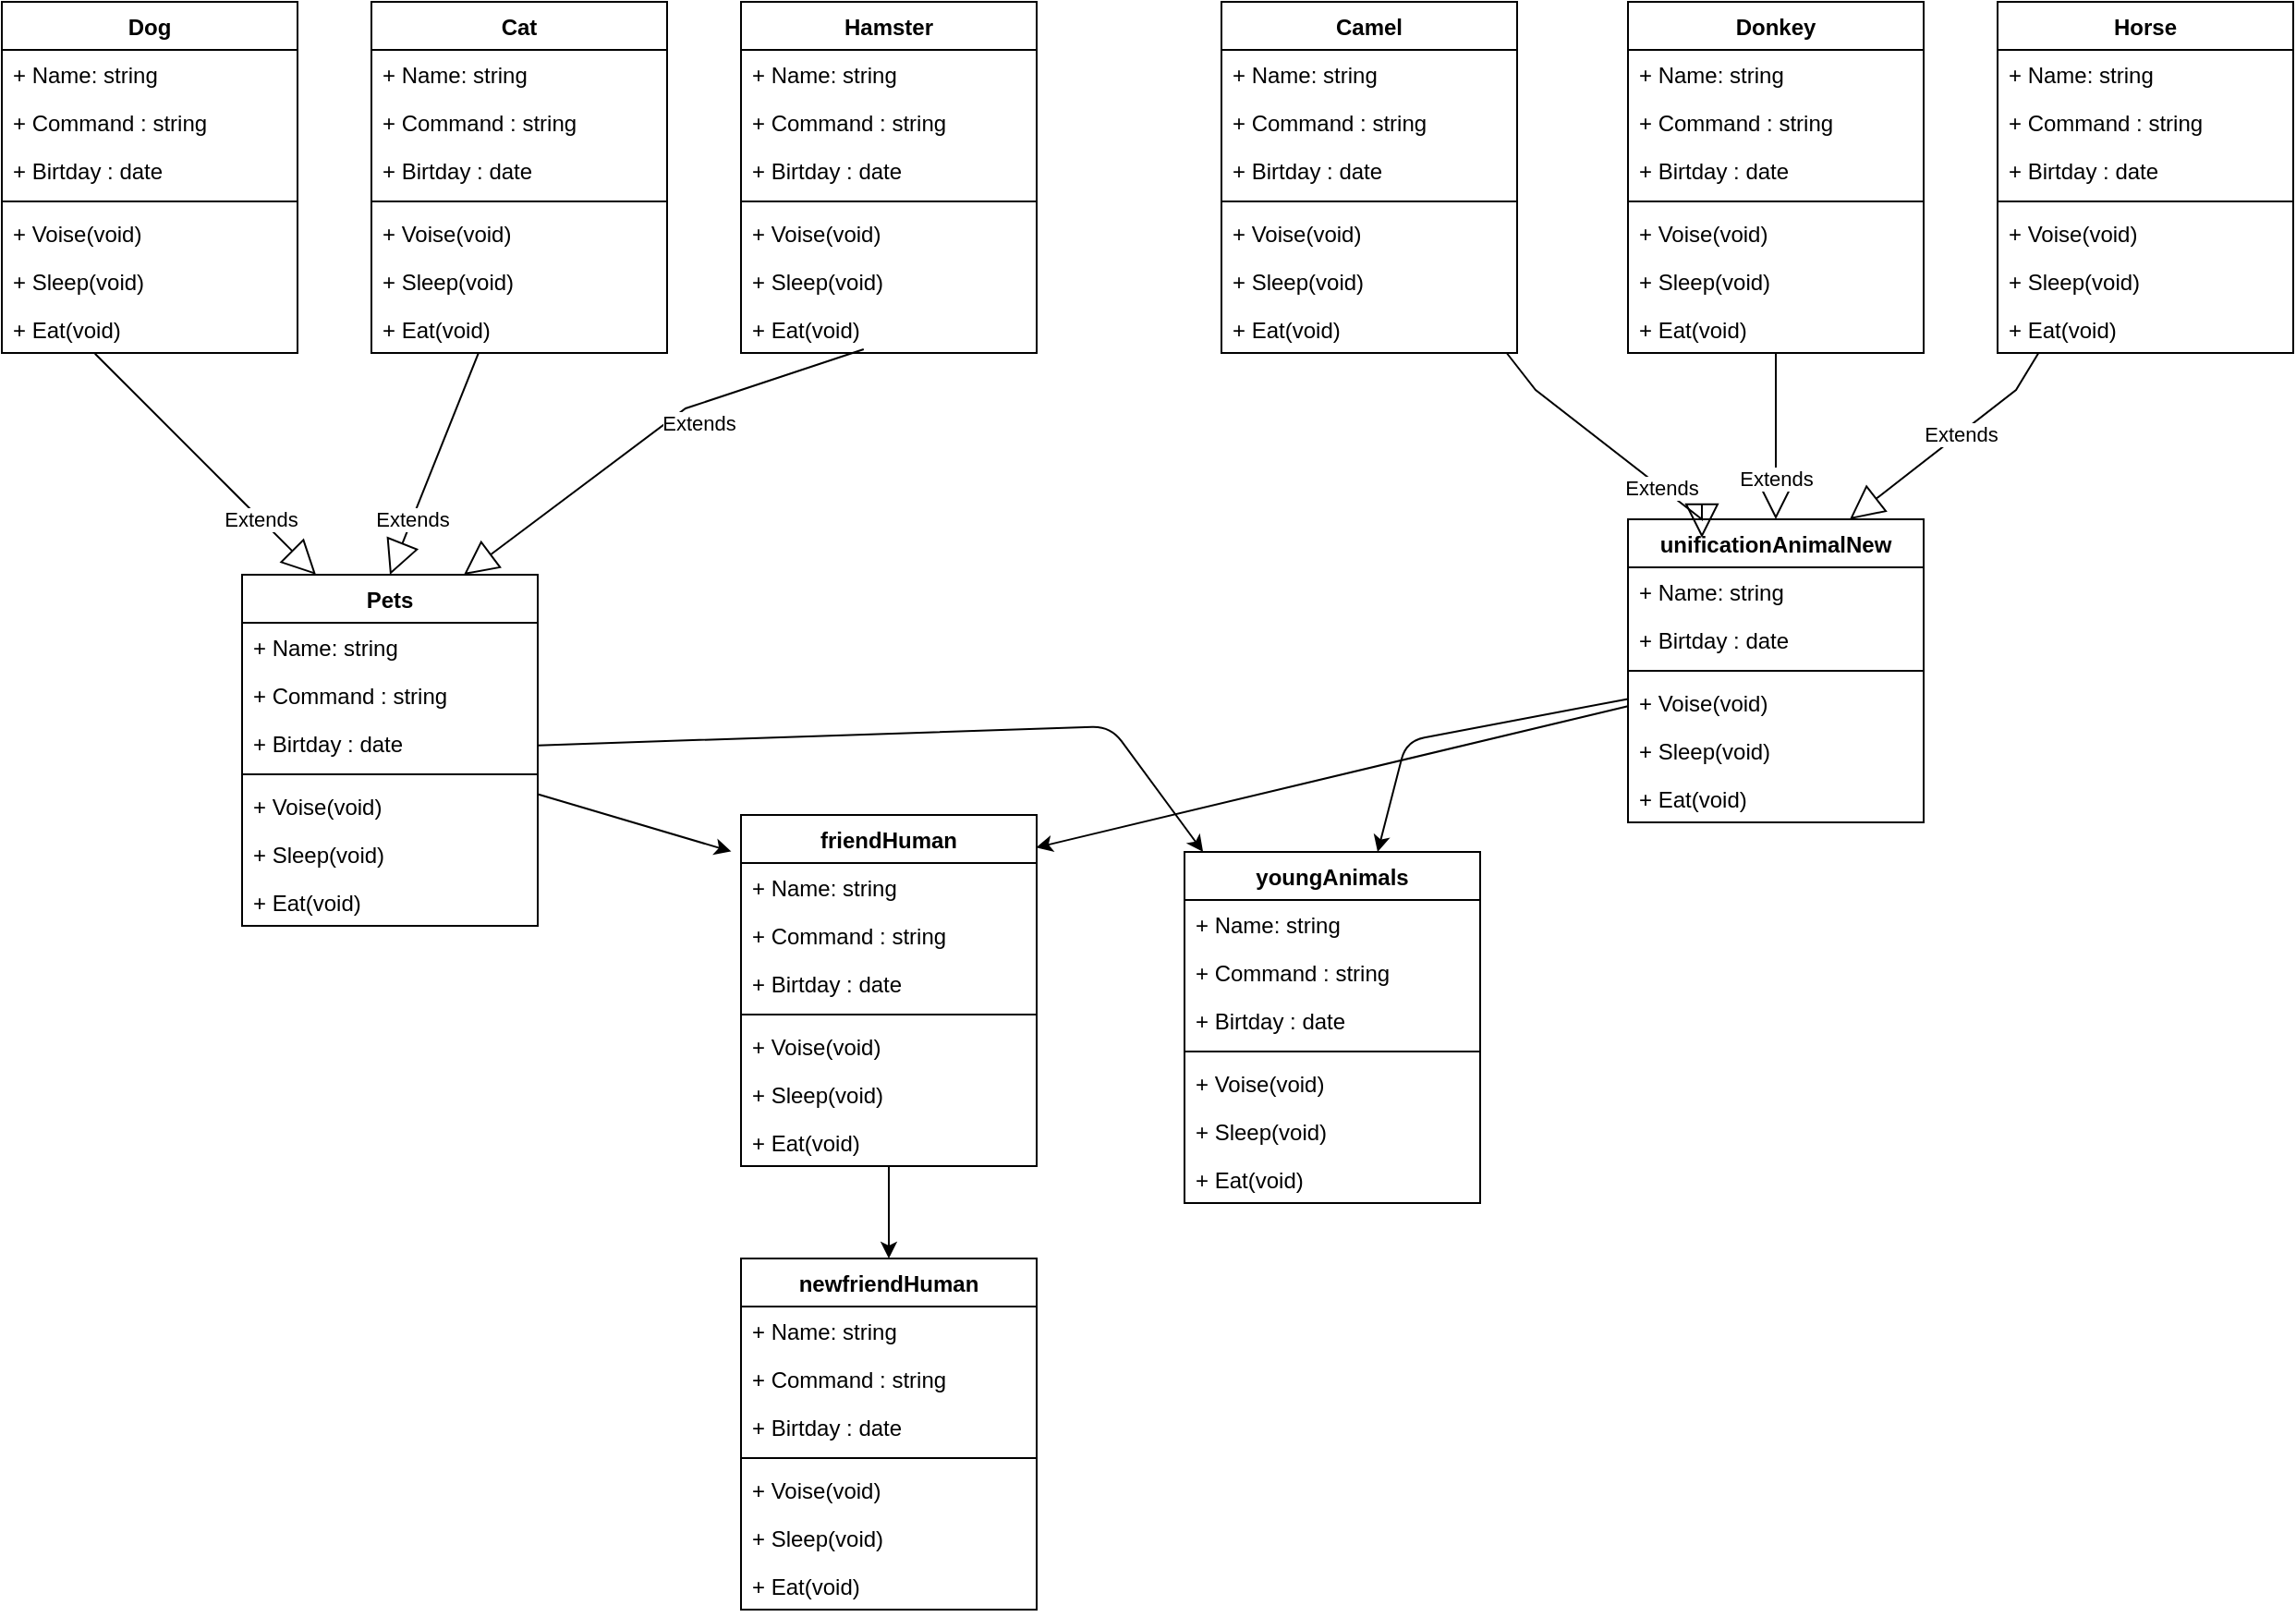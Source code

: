 <mxfile>
    <diagram id="R2lEEEUBdFMjLlhIrx00" name="Page-1">
        <mxGraphModel dx="473" dy="229" grid="1" gridSize="10" guides="1" tooltips="1" connect="1" arrows="1" fold="1" page="1" pageScale="1" pageWidth="850" pageHeight="1100" math="0" shadow="0" extFonts="Permanent Marker^https://fonts.googleapis.com/css?family=Permanent+Marker">
            <root>
                <mxCell id="0"/>
                <mxCell id="1" parent="0"/>
                <mxCell id="22" style="edgeStyle=none;html=1;" edge="1" parent="1" source="GSxFg-PIzHMh7uF5a8ec-13" target="7">
                    <mxGeometry relative="1" as="geometry"/>
                </mxCell>
                <mxCell id="GSxFg-PIzHMh7uF5a8ec-13" value="friendHuman" style="swimlane;fontStyle=1;align=center;verticalAlign=top;childLayout=stackLayout;horizontal=1;startSize=26;horizontalStack=0;resizeParent=1;resizeParentMax=0;resizeLast=0;collapsible=1;marginBottom=0;" parent="1" vertex="1">
                    <mxGeometry x="400" y="480" width="160" height="190" as="geometry">
                        <mxRectangle x="540" y="420" width="110" height="30" as="alternateBounds"/>
                    </mxGeometry>
                </mxCell>
                <mxCell id="GSxFg-PIzHMh7uF5a8ec-17" value="+ Name: string" style="text;strokeColor=none;fillColor=none;align=left;verticalAlign=top;spacingLeft=4;spacingRight=4;overflow=hidden;rotatable=0;points=[[0,0.5],[1,0.5]];portConstraint=eastwest;" parent="GSxFg-PIzHMh7uF5a8ec-13" vertex="1">
                    <mxGeometry y="26" width="160" height="26" as="geometry"/>
                </mxCell>
                <mxCell id="34" value="+ Command : string" style="text;strokeColor=none;fillColor=none;align=left;verticalAlign=top;spacingLeft=4;spacingRight=4;overflow=hidden;rotatable=0;points=[[0,0.5],[1,0.5]];portConstraint=eastwest;" vertex="1" parent="GSxFg-PIzHMh7uF5a8ec-13">
                    <mxGeometry y="52" width="160" height="26" as="geometry"/>
                </mxCell>
                <mxCell id="GSxFg-PIzHMh7uF5a8ec-18" value="+ Birtday : date" style="text;strokeColor=none;fillColor=none;align=left;verticalAlign=top;spacingLeft=4;spacingRight=4;overflow=hidden;rotatable=0;points=[[0,0.5],[1,0.5]];portConstraint=eastwest;" parent="GSxFg-PIzHMh7uF5a8ec-13" vertex="1">
                    <mxGeometry y="78" width="160" height="26" as="geometry"/>
                </mxCell>
                <mxCell id="GSxFg-PIzHMh7uF5a8ec-15" value="" style="line;strokeWidth=1;fillColor=none;align=left;verticalAlign=middle;spacingTop=-1;spacingLeft=3;spacingRight=3;rotatable=0;labelPosition=right;points=[];portConstraint=eastwest;" parent="GSxFg-PIzHMh7uF5a8ec-13" vertex="1">
                    <mxGeometry y="104" width="160" height="8" as="geometry"/>
                </mxCell>
                <mxCell id="GSxFg-PIzHMh7uF5a8ec-16" value="+ Voise(void)" style="text;strokeColor=none;fillColor=none;align=left;verticalAlign=top;spacingLeft=4;spacingRight=4;overflow=hidden;rotatable=0;points=[[0,0.5],[1,0.5]];portConstraint=eastwest;" parent="GSxFg-PIzHMh7uF5a8ec-13" vertex="1">
                    <mxGeometry y="112" width="160" height="26" as="geometry"/>
                </mxCell>
                <mxCell id="GSxFg-PIzHMh7uF5a8ec-25" value="+ Sleep(void)" style="text;strokeColor=none;fillColor=none;align=left;verticalAlign=top;spacingLeft=4;spacingRight=4;overflow=hidden;rotatable=0;points=[[0,0.5],[1,0.5]];portConstraint=eastwest;" parent="GSxFg-PIzHMh7uF5a8ec-13" vertex="1">
                    <mxGeometry y="138" width="160" height="26" as="geometry"/>
                </mxCell>
                <mxCell id="GSxFg-PIzHMh7uF5a8ec-24" value="+ Eat(void)" style="text;strokeColor=none;fillColor=none;align=left;verticalAlign=top;spacingLeft=4;spacingRight=4;overflow=hidden;rotatable=0;points=[[0,0.5],[1,0.5]];portConstraint=eastwest;" parent="GSxFg-PIzHMh7uF5a8ec-13" vertex="1">
                    <mxGeometry y="164" width="160" height="26" as="geometry"/>
                </mxCell>
                <mxCell id="5" style="edgeStyle=none;html=1;entryX=-0.033;entryY=0.104;entryDx=0;entryDy=0;entryPerimeter=0;" edge="1" parent="1" source="GSxFg-PIzHMh7uF5a8ec-27" target="GSxFg-PIzHMh7uF5a8ec-13">
                    <mxGeometry relative="1" as="geometry"/>
                </mxCell>
                <mxCell id="24" style="edgeStyle=none;html=1;" edge="1" parent="1" source="GSxFg-PIzHMh7uF5a8ec-27" target="15">
                    <mxGeometry relative="1" as="geometry">
                        <Array as="points">
                            <mxPoint x="600" y="432"/>
                        </Array>
                    </mxGeometry>
                </mxCell>
                <mxCell id="GSxFg-PIzHMh7uF5a8ec-27" value="Pets" style="swimlane;fontStyle=1;align=center;verticalAlign=top;childLayout=stackLayout;horizontal=1;startSize=26;horizontalStack=0;resizeParent=1;resizeParentMax=0;resizeLast=0;collapsible=1;marginBottom=0;" parent="1" vertex="1">
                    <mxGeometry x="130" y="350" width="160" height="190" as="geometry"/>
                </mxCell>
                <mxCell id="GSxFg-PIzHMh7uF5a8ec-28" value="+ Name: string" style="text;strokeColor=none;fillColor=none;align=left;verticalAlign=top;spacingLeft=4;spacingRight=4;overflow=hidden;rotatable=0;points=[[0,0.5],[1,0.5]];portConstraint=eastwest;" parent="GSxFg-PIzHMh7uF5a8ec-27" vertex="1">
                    <mxGeometry y="26" width="160" height="26" as="geometry"/>
                </mxCell>
                <mxCell id="33" value="+ Command : string" style="text;strokeColor=none;fillColor=none;align=left;verticalAlign=top;spacingLeft=4;spacingRight=4;overflow=hidden;rotatable=0;points=[[0,0.5],[1,0.5]];portConstraint=eastwest;" vertex="1" parent="GSxFg-PIzHMh7uF5a8ec-27">
                    <mxGeometry y="52" width="160" height="26" as="geometry"/>
                </mxCell>
                <mxCell id="GSxFg-PIzHMh7uF5a8ec-29" value="+ Birtday : date" style="text;strokeColor=none;fillColor=none;align=left;verticalAlign=top;spacingLeft=4;spacingRight=4;overflow=hidden;rotatable=0;points=[[0,0.5],[1,0.5]];portConstraint=eastwest;" parent="GSxFg-PIzHMh7uF5a8ec-27" vertex="1">
                    <mxGeometry y="78" width="160" height="26" as="geometry"/>
                </mxCell>
                <mxCell id="GSxFg-PIzHMh7uF5a8ec-30" value="" style="line;strokeWidth=1;fillColor=none;align=left;verticalAlign=middle;spacingTop=-1;spacingLeft=3;spacingRight=3;rotatable=0;labelPosition=right;points=[];portConstraint=eastwest;" parent="GSxFg-PIzHMh7uF5a8ec-27" vertex="1">
                    <mxGeometry y="104" width="160" height="8" as="geometry"/>
                </mxCell>
                <mxCell id="GSxFg-PIzHMh7uF5a8ec-31" value="+ Voise(void)" style="text;strokeColor=none;fillColor=none;align=left;verticalAlign=top;spacingLeft=4;spacingRight=4;overflow=hidden;rotatable=0;points=[[0,0.5],[1,0.5]];portConstraint=eastwest;" parent="GSxFg-PIzHMh7uF5a8ec-27" vertex="1">
                    <mxGeometry y="112" width="160" height="26" as="geometry"/>
                </mxCell>
                <mxCell id="GSxFg-PIzHMh7uF5a8ec-32" value="+ Sleep(void)" style="text;strokeColor=none;fillColor=none;align=left;verticalAlign=top;spacingLeft=4;spacingRight=4;overflow=hidden;rotatable=0;points=[[0,0.5],[1,0.5]];portConstraint=eastwest;" parent="GSxFg-PIzHMh7uF5a8ec-27" vertex="1">
                    <mxGeometry y="138" width="160" height="26" as="geometry"/>
                </mxCell>
                <mxCell id="GSxFg-PIzHMh7uF5a8ec-33" value="+ Eat(void)" style="text;strokeColor=none;fillColor=none;align=left;verticalAlign=top;spacingLeft=4;spacingRight=4;overflow=hidden;rotatable=0;points=[[0,0.5],[1,0.5]];portConstraint=eastwest;" parent="GSxFg-PIzHMh7uF5a8ec-27" vertex="1">
                    <mxGeometry y="164" width="160" height="26" as="geometry"/>
                </mxCell>
                <mxCell id="6" style="edgeStyle=none;html=1;entryX=0.998;entryY=0.093;entryDx=0;entryDy=0;entryPerimeter=0;" edge="1" parent="1" source="GSxFg-PIzHMh7uF5a8ec-35" target="GSxFg-PIzHMh7uF5a8ec-13">
                    <mxGeometry relative="1" as="geometry"/>
                </mxCell>
                <mxCell id="25" style="edgeStyle=none;html=1;" edge="1" parent="1" source="GSxFg-PIzHMh7uF5a8ec-35" target="15">
                    <mxGeometry relative="1" as="geometry">
                        <Array as="points">
                            <mxPoint x="760" y="440"/>
                        </Array>
                    </mxGeometry>
                </mxCell>
                <mxCell id="GSxFg-PIzHMh7uF5a8ec-35" value="unificationAnimalNew&#10;" style="swimlane;fontStyle=1;align=center;verticalAlign=top;childLayout=stackLayout;horizontal=1;startSize=26;horizontalStack=0;resizeParent=1;resizeParentMax=0;resizeLast=0;collapsible=1;marginBottom=0;" parent="1" vertex="1">
                    <mxGeometry x="880" y="320" width="160" height="164" as="geometry"/>
                </mxCell>
                <mxCell id="GSxFg-PIzHMh7uF5a8ec-36" value="+ Name: string" style="text;strokeColor=none;fillColor=none;align=left;verticalAlign=top;spacingLeft=4;spacingRight=4;overflow=hidden;rotatable=0;points=[[0,0.5],[1,0.5]];portConstraint=eastwest;" parent="GSxFg-PIzHMh7uF5a8ec-35" vertex="1">
                    <mxGeometry y="26" width="160" height="26" as="geometry"/>
                </mxCell>
                <mxCell id="GSxFg-PIzHMh7uF5a8ec-37" value="+ Birtday : date" style="text;strokeColor=none;fillColor=none;align=left;verticalAlign=top;spacingLeft=4;spacingRight=4;overflow=hidden;rotatable=0;points=[[0,0.5],[1,0.5]];portConstraint=eastwest;" parent="GSxFg-PIzHMh7uF5a8ec-35" vertex="1">
                    <mxGeometry y="52" width="160" height="26" as="geometry"/>
                </mxCell>
                <mxCell id="GSxFg-PIzHMh7uF5a8ec-38" value="" style="line;strokeWidth=1;fillColor=none;align=left;verticalAlign=middle;spacingTop=-1;spacingLeft=3;spacingRight=3;rotatable=0;labelPosition=right;points=[];portConstraint=eastwest;" parent="GSxFg-PIzHMh7uF5a8ec-35" vertex="1">
                    <mxGeometry y="78" width="160" height="8" as="geometry"/>
                </mxCell>
                <mxCell id="GSxFg-PIzHMh7uF5a8ec-39" value="+ Voise(void)" style="text;strokeColor=none;fillColor=none;align=left;verticalAlign=top;spacingLeft=4;spacingRight=4;overflow=hidden;rotatable=0;points=[[0,0.5],[1,0.5]];portConstraint=eastwest;" parent="GSxFg-PIzHMh7uF5a8ec-35" vertex="1">
                    <mxGeometry y="86" width="160" height="26" as="geometry"/>
                </mxCell>
                <mxCell id="GSxFg-PIzHMh7uF5a8ec-40" value="+ Sleep(void)" style="text;strokeColor=none;fillColor=none;align=left;verticalAlign=top;spacingLeft=4;spacingRight=4;overflow=hidden;rotatable=0;points=[[0,0.5],[1,0.5]];portConstraint=eastwest;" parent="GSxFg-PIzHMh7uF5a8ec-35" vertex="1">
                    <mxGeometry y="112" width="160" height="26" as="geometry"/>
                </mxCell>
                <mxCell id="GSxFg-PIzHMh7uF5a8ec-41" value="+ Eat(void)" style="text;strokeColor=none;fillColor=none;align=left;verticalAlign=top;spacingLeft=4;spacingRight=4;overflow=hidden;rotatable=0;points=[[0,0.5],[1,0.5]];portConstraint=eastwest;" parent="GSxFg-PIzHMh7uF5a8ec-35" vertex="1">
                    <mxGeometry y="138" width="160" height="26" as="geometry"/>
                </mxCell>
                <mxCell id="GSxFg-PIzHMh7uF5a8ec-47" value="Dog" style="swimlane;fontStyle=1;align=center;verticalAlign=top;childLayout=stackLayout;horizontal=1;startSize=26;horizontalStack=0;resizeParent=1;resizeParentMax=0;resizeLast=0;collapsible=1;marginBottom=0;" parent="1" vertex="1">
                    <mxGeometry y="40" width="160" height="190" as="geometry"/>
                </mxCell>
                <mxCell id="GSxFg-PIzHMh7uF5a8ec-48" value="+ Name: string" style="text;strokeColor=none;fillColor=none;align=left;verticalAlign=top;spacingLeft=4;spacingRight=4;overflow=hidden;rotatable=0;points=[[0,0.5],[1,0.5]];portConstraint=eastwest;" parent="GSxFg-PIzHMh7uF5a8ec-47" vertex="1">
                    <mxGeometry y="26" width="160" height="26" as="geometry"/>
                </mxCell>
                <mxCell id="32" value="+ Command : string" style="text;strokeColor=none;fillColor=none;align=left;verticalAlign=top;spacingLeft=4;spacingRight=4;overflow=hidden;rotatable=0;points=[[0,0.5],[1,0.5]];portConstraint=eastwest;" vertex="1" parent="GSxFg-PIzHMh7uF5a8ec-47">
                    <mxGeometry y="52" width="160" height="26" as="geometry"/>
                </mxCell>
                <mxCell id="GSxFg-PIzHMh7uF5a8ec-49" value="+ Birtday : date" style="text;strokeColor=none;fillColor=none;align=left;verticalAlign=top;spacingLeft=4;spacingRight=4;overflow=hidden;rotatable=0;points=[[0,0.5],[1,0.5]];portConstraint=eastwest;" parent="GSxFg-PIzHMh7uF5a8ec-47" vertex="1">
                    <mxGeometry y="78" width="160" height="26" as="geometry"/>
                </mxCell>
                <mxCell id="GSxFg-PIzHMh7uF5a8ec-50" value="" style="line;strokeWidth=1;fillColor=none;align=left;verticalAlign=middle;spacingTop=-1;spacingLeft=3;spacingRight=3;rotatable=0;labelPosition=right;points=[];portConstraint=eastwest;" parent="GSxFg-PIzHMh7uF5a8ec-47" vertex="1">
                    <mxGeometry y="104" width="160" height="8" as="geometry"/>
                </mxCell>
                <mxCell id="GSxFg-PIzHMh7uF5a8ec-51" value="+ Voise(void)" style="text;strokeColor=none;fillColor=none;align=left;verticalAlign=top;spacingLeft=4;spacingRight=4;overflow=hidden;rotatable=0;points=[[0,0.5],[1,0.5]];portConstraint=eastwest;" parent="GSxFg-PIzHMh7uF5a8ec-47" vertex="1">
                    <mxGeometry y="112" width="160" height="26" as="geometry"/>
                </mxCell>
                <mxCell id="GSxFg-PIzHMh7uF5a8ec-52" value="+ Sleep(void)" style="text;strokeColor=none;fillColor=none;align=left;verticalAlign=top;spacingLeft=4;spacingRight=4;overflow=hidden;rotatable=0;points=[[0,0.5],[1,0.5]];portConstraint=eastwest;" parent="GSxFg-PIzHMh7uF5a8ec-47" vertex="1">
                    <mxGeometry y="138" width="160" height="26" as="geometry"/>
                </mxCell>
                <mxCell id="GSxFg-PIzHMh7uF5a8ec-53" value="+ Eat(void)" style="text;strokeColor=none;fillColor=none;align=left;verticalAlign=top;spacingLeft=4;spacingRight=4;overflow=hidden;rotatable=0;points=[[0,0.5],[1,0.5]];portConstraint=eastwest;" parent="GSxFg-PIzHMh7uF5a8ec-47" vertex="1">
                    <mxGeometry y="164" width="160" height="26" as="geometry"/>
                </mxCell>
                <mxCell id="GSxFg-PIzHMh7uF5a8ec-54" value="Cat" style="swimlane;fontStyle=1;align=center;verticalAlign=top;childLayout=stackLayout;horizontal=1;startSize=26;horizontalStack=0;resizeParent=1;resizeParentMax=0;resizeLast=0;collapsible=1;marginBottom=0;" parent="1" vertex="1">
                    <mxGeometry x="200" y="40" width="160" height="190" as="geometry"/>
                </mxCell>
                <mxCell id="GSxFg-PIzHMh7uF5a8ec-55" value="+ Name: string" style="text;strokeColor=none;fillColor=none;align=left;verticalAlign=top;spacingLeft=4;spacingRight=4;overflow=hidden;rotatable=0;points=[[0,0.5],[1,0.5]];portConstraint=eastwest;" parent="GSxFg-PIzHMh7uF5a8ec-54" vertex="1">
                    <mxGeometry y="26" width="160" height="26" as="geometry"/>
                </mxCell>
                <mxCell id="31" value="+ Command : string" style="text;strokeColor=none;fillColor=none;align=left;verticalAlign=top;spacingLeft=4;spacingRight=4;overflow=hidden;rotatable=0;points=[[0,0.5],[1,0.5]];portConstraint=eastwest;" vertex="1" parent="GSxFg-PIzHMh7uF5a8ec-54">
                    <mxGeometry y="52" width="160" height="26" as="geometry"/>
                </mxCell>
                <mxCell id="GSxFg-PIzHMh7uF5a8ec-56" value="+ Birtday : date" style="text;strokeColor=none;fillColor=none;align=left;verticalAlign=top;spacingLeft=4;spacingRight=4;overflow=hidden;rotatable=0;points=[[0,0.5],[1,0.5]];portConstraint=eastwest;" parent="GSxFg-PIzHMh7uF5a8ec-54" vertex="1">
                    <mxGeometry y="78" width="160" height="26" as="geometry"/>
                </mxCell>
                <mxCell id="GSxFg-PIzHMh7uF5a8ec-57" value="" style="line;strokeWidth=1;fillColor=none;align=left;verticalAlign=middle;spacingTop=-1;spacingLeft=3;spacingRight=3;rotatable=0;labelPosition=right;points=[];portConstraint=eastwest;" parent="GSxFg-PIzHMh7uF5a8ec-54" vertex="1">
                    <mxGeometry y="104" width="160" height="8" as="geometry"/>
                </mxCell>
                <mxCell id="GSxFg-PIzHMh7uF5a8ec-58" value="+ Voise(void)" style="text;strokeColor=none;fillColor=none;align=left;verticalAlign=top;spacingLeft=4;spacingRight=4;overflow=hidden;rotatable=0;points=[[0,0.5],[1,0.5]];portConstraint=eastwest;" parent="GSxFg-PIzHMh7uF5a8ec-54" vertex="1">
                    <mxGeometry y="112" width="160" height="26" as="geometry"/>
                </mxCell>
                <mxCell id="GSxFg-PIzHMh7uF5a8ec-59" value="+ Sleep(void)" style="text;strokeColor=none;fillColor=none;align=left;verticalAlign=top;spacingLeft=4;spacingRight=4;overflow=hidden;rotatable=0;points=[[0,0.5],[1,0.5]];portConstraint=eastwest;" parent="GSxFg-PIzHMh7uF5a8ec-54" vertex="1">
                    <mxGeometry y="138" width="160" height="26" as="geometry"/>
                </mxCell>
                <mxCell id="GSxFg-PIzHMh7uF5a8ec-60" value="+ Eat(void)" style="text;strokeColor=none;fillColor=none;align=left;verticalAlign=top;spacingLeft=4;spacingRight=4;overflow=hidden;rotatable=0;points=[[0,0.5],[1,0.5]];portConstraint=eastwest;" parent="GSxFg-PIzHMh7uF5a8ec-54" vertex="1">
                    <mxGeometry y="164" width="160" height="26" as="geometry"/>
                </mxCell>
                <mxCell id="GSxFg-PIzHMh7uF5a8ec-61" value="Hamster" style="swimlane;fontStyle=1;align=center;verticalAlign=top;childLayout=stackLayout;horizontal=1;startSize=26;horizontalStack=0;resizeParent=1;resizeParentMax=0;resizeLast=0;collapsible=1;marginBottom=0;" parent="1" vertex="1">
                    <mxGeometry x="400" y="40" width="160" height="190" as="geometry"/>
                </mxCell>
                <mxCell id="GSxFg-PIzHMh7uF5a8ec-62" value="+ Name: string" style="text;strokeColor=none;fillColor=none;align=left;verticalAlign=top;spacingLeft=4;spacingRight=4;overflow=hidden;rotatable=0;points=[[0,0.5],[1,0.5]];portConstraint=eastwest;" parent="GSxFg-PIzHMh7uF5a8ec-61" vertex="1">
                    <mxGeometry y="26" width="160" height="26" as="geometry"/>
                </mxCell>
                <mxCell id="30" value="+ Command : string" style="text;strokeColor=none;fillColor=none;align=left;verticalAlign=top;spacingLeft=4;spacingRight=4;overflow=hidden;rotatable=0;points=[[0,0.5],[1,0.5]];portConstraint=eastwest;" vertex="1" parent="GSxFg-PIzHMh7uF5a8ec-61">
                    <mxGeometry y="52" width="160" height="26" as="geometry"/>
                </mxCell>
                <mxCell id="GSxFg-PIzHMh7uF5a8ec-63" value="+ Birtday : date" style="text;strokeColor=none;fillColor=none;align=left;verticalAlign=top;spacingLeft=4;spacingRight=4;overflow=hidden;rotatable=0;points=[[0,0.5],[1,0.5]];portConstraint=eastwest;" parent="GSxFg-PIzHMh7uF5a8ec-61" vertex="1">
                    <mxGeometry y="78" width="160" height="26" as="geometry"/>
                </mxCell>
                <mxCell id="GSxFg-PIzHMh7uF5a8ec-64" value="" style="line;strokeWidth=1;fillColor=none;align=left;verticalAlign=middle;spacingTop=-1;spacingLeft=3;spacingRight=3;rotatable=0;labelPosition=right;points=[];portConstraint=eastwest;" parent="GSxFg-PIzHMh7uF5a8ec-61" vertex="1">
                    <mxGeometry y="104" width="160" height="8" as="geometry"/>
                </mxCell>
                <mxCell id="GSxFg-PIzHMh7uF5a8ec-65" value="+ Voise(void)" style="text;strokeColor=none;fillColor=none;align=left;verticalAlign=top;spacingLeft=4;spacingRight=4;overflow=hidden;rotatable=0;points=[[0,0.5],[1,0.5]];portConstraint=eastwest;" parent="GSxFg-PIzHMh7uF5a8ec-61" vertex="1">
                    <mxGeometry y="112" width="160" height="26" as="geometry"/>
                </mxCell>
                <mxCell id="GSxFg-PIzHMh7uF5a8ec-66" value="+ Sleep(void)" style="text;strokeColor=none;fillColor=none;align=left;verticalAlign=top;spacingLeft=4;spacingRight=4;overflow=hidden;rotatable=0;points=[[0,0.5],[1,0.5]];portConstraint=eastwest;" parent="GSxFg-PIzHMh7uF5a8ec-61" vertex="1">
                    <mxGeometry y="138" width="160" height="26" as="geometry"/>
                </mxCell>
                <mxCell id="GSxFg-PIzHMh7uF5a8ec-67" value="+ Eat(void)" style="text;strokeColor=none;fillColor=none;align=left;verticalAlign=top;spacingLeft=4;spacingRight=4;overflow=hidden;rotatable=0;points=[[0,0.5],[1,0.5]];portConstraint=eastwest;" parent="GSxFg-PIzHMh7uF5a8ec-61" vertex="1">
                    <mxGeometry y="164" width="160" height="26" as="geometry"/>
                </mxCell>
                <mxCell id="GSxFg-PIzHMh7uF5a8ec-68" value="Camel" style="swimlane;fontStyle=1;align=center;verticalAlign=top;childLayout=stackLayout;horizontal=1;startSize=26;horizontalStack=0;resizeParent=1;resizeParentMax=0;resizeLast=0;collapsible=1;marginBottom=0;" parent="1" vertex="1">
                    <mxGeometry x="660" y="40" width="160" height="190" as="geometry"/>
                </mxCell>
                <mxCell id="GSxFg-PIzHMh7uF5a8ec-69" value="+ Name: string" style="text;strokeColor=none;fillColor=none;align=left;verticalAlign=top;spacingLeft=4;spacingRight=4;overflow=hidden;rotatable=0;points=[[0,0.5],[1,0.5]];portConstraint=eastwest;" parent="GSxFg-PIzHMh7uF5a8ec-68" vertex="1">
                    <mxGeometry y="26" width="160" height="26" as="geometry"/>
                </mxCell>
                <mxCell id="29" value="+ Command : string" style="text;strokeColor=none;fillColor=none;align=left;verticalAlign=top;spacingLeft=4;spacingRight=4;overflow=hidden;rotatable=0;points=[[0,0.5],[1,0.5]];portConstraint=eastwest;" vertex="1" parent="GSxFg-PIzHMh7uF5a8ec-68">
                    <mxGeometry y="52" width="160" height="26" as="geometry"/>
                </mxCell>
                <mxCell id="GSxFg-PIzHMh7uF5a8ec-70" value="+ Birtday : date" style="text;strokeColor=none;fillColor=none;align=left;verticalAlign=top;spacingLeft=4;spacingRight=4;overflow=hidden;rotatable=0;points=[[0,0.5],[1,0.5]];portConstraint=eastwest;" parent="GSxFg-PIzHMh7uF5a8ec-68" vertex="1">
                    <mxGeometry y="78" width="160" height="26" as="geometry"/>
                </mxCell>
                <mxCell id="GSxFg-PIzHMh7uF5a8ec-72" value="" style="line;strokeWidth=1;fillColor=none;align=left;verticalAlign=middle;spacingTop=-1;spacingLeft=3;spacingRight=3;rotatable=0;labelPosition=right;points=[];portConstraint=eastwest;" parent="GSxFg-PIzHMh7uF5a8ec-68" vertex="1">
                    <mxGeometry y="104" width="160" height="8" as="geometry"/>
                </mxCell>
                <mxCell id="GSxFg-PIzHMh7uF5a8ec-73" value="+ Voise(void)" style="text;strokeColor=none;fillColor=none;align=left;verticalAlign=top;spacingLeft=4;spacingRight=4;overflow=hidden;rotatable=0;points=[[0,0.5],[1,0.5]];portConstraint=eastwest;" parent="GSxFg-PIzHMh7uF5a8ec-68" vertex="1">
                    <mxGeometry y="112" width="160" height="26" as="geometry"/>
                </mxCell>
                <mxCell id="GSxFg-PIzHMh7uF5a8ec-74" value="+ Sleep(void)" style="text;strokeColor=none;fillColor=none;align=left;verticalAlign=top;spacingLeft=4;spacingRight=4;overflow=hidden;rotatable=0;points=[[0,0.5],[1,0.5]];portConstraint=eastwest;" parent="GSxFg-PIzHMh7uF5a8ec-68" vertex="1">
                    <mxGeometry y="138" width="160" height="26" as="geometry"/>
                </mxCell>
                <mxCell id="GSxFg-PIzHMh7uF5a8ec-75" value="+ Eat(void)" style="text;strokeColor=none;fillColor=none;align=left;verticalAlign=top;spacingLeft=4;spacingRight=4;overflow=hidden;rotatable=0;points=[[0,0.5],[1,0.5]];portConstraint=eastwest;" parent="GSxFg-PIzHMh7uF5a8ec-68" vertex="1">
                    <mxGeometry y="164" width="160" height="26" as="geometry"/>
                </mxCell>
                <mxCell id="GSxFg-PIzHMh7uF5a8ec-76" value="Horse" style="swimlane;fontStyle=1;align=center;verticalAlign=top;childLayout=stackLayout;horizontal=1;startSize=26;horizontalStack=0;resizeParent=1;resizeParentMax=0;resizeLast=0;collapsible=1;marginBottom=0;" parent="1" vertex="1">
                    <mxGeometry x="1080" y="40" width="160" height="190" as="geometry"/>
                </mxCell>
                <mxCell id="GSxFg-PIzHMh7uF5a8ec-77" value="+ Name: string" style="text;strokeColor=none;fillColor=none;align=left;verticalAlign=top;spacingLeft=4;spacingRight=4;overflow=hidden;rotatable=0;points=[[0,0.5],[1,0.5]];portConstraint=eastwest;" parent="GSxFg-PIzHMh7uF5a8ec-76" vertex="1">
                    <mxGeometry y="26" width="160" height="26" as="geometry"/>
                </mxCell>
                <mxCell id="GSxFg-PIzHMh7uF5a8ec-78" value="+ Command : string" style="text;strokeColor=none;fillColor=none;align=left;verticalAlign=top;spacingLeft=4;spacingRight=4;overflow=hidden;rotatable=0;points=[[0,0.5],[1,0.5]];portConstraint=eastwest;" parent="GSxFg-PIzHMh7uF5a8ec-76" vertex="1">
                    <mxGeometry y="52" width="160" height="26" as="geometry"/>
                </mxCell>
                <mxCell id="26" value="+ Birtday : date" style="text;strokeColor=none;fillColor=none;align=left;verticalAlign=top;spacingLeft=4;spacingRight=4;overflow=hidden;rotatable=0;points=[[0,0.5],[1,0.5]];portConstraint=eastwest;" vertex="1" parent="GSxFg-PIzHMh7uF5a8ec-76">
                    <mxGeometry y="78" width="160" height="26" as="geometry"/>
                </mxCell>
                <mxCell id="GSxFg-PIzHMh7uF5a8ec-80" value="" style="line;strokeWidth=1;fillColor=none;align=left;verticalAlign=middle;spacingTop=-1;spacingLeft=3;spacingRight=3;rotatable=0;labelPosition=right;points=[];portConstraint=eastwest;" parent="GSxFg-PIzHMh7uF5a8ec-76" vertex="1">
                    <mxGeometry y="104" width="160" height="8" as="geometry"/>
                </mxCell>
                <mxCell id="GSxFg-PIzHMh7uF5a8ec-81" value="+ Voise(void)" style="text;strokeColor=none;fillColor=none;align=left;verticalAlign=top;spacingLeft=4;spacingRight=4;overflow=hidden;rotatable=0;points=[[0,0.5],[1,0.5]];portConstraint=eastwest;" parent="GSxFg-PIzHMh7uF5a8ec-76" vertex="1">
                    <mxGeometry y="112" width="160" height="26" as="geometry"/>
                </mxCell>
                <mxCell id="GSxFg-PIzHMh7uF5a8ec-82" value="+ Sleep(void)" style="text;strokeColor=none;fillColor=none;align=left;verticalAlign=top;spacingLeft=4;spacingRight=4;overflow=hidden;rotatable=0;points=[[0,0.5],[1,0.5]];portConstraint=eastwest;" parent="GSxFg-PIzHMh7uF5a8ec-76" vertex="1">
                    <mxGeometry y="138" width="160" height="26" as="geometry"/>
                </mxCell>
                <mxCell id="GSxFg-PIzHMh7uF5a8ec-83" value="+ Eat(void)" style="text;strokeColor=none;fillColor=none;align=left;verticalAlign=top;spacingLeft=4;spacingRight=4;overflow=hidden;rotatable=0;points=[[0,0.5],[1,0.5]];portConstraint=eastwest;" parent="GSxFg-PIzHMh7uF5a8ec-76" vertex="1">
                    <mxGeometry y="164" width="160" height="26" as="geometry"/>
                </mxCell>
                <mxCell id="GSxFg-PIzHMh7uF5a8ec-84" value="Donkey" style="swimlane;fontStyle=1;align=center;verticalAlign=top;childLayout=stackLayout;horizontal=1;startSize=26;horizontalStack=0;resizeParent=1;resizeParentMax=0;resizeLast=0;collapsible=1;marginBottom=0;" parent="1" vertex="1">
                    <mxGeometry x="880" y="40" width="160" height="190" as="geometry"/>
                </mxCell>
                <mxCell id="GSxFg-PIzHMh7uF5a8ec-85" value="+ Name: string" style="text;strokeColor=none;fillColor=none;align=left;verticalAlign=top;spacingLeft=4;spacingRight=4;overflow=hidden;rotatable=0;points=[[0,0.5],[1,0.5]];portConstraint=eastwest;" parent="GSxFg-PIzHMh7uF5a8ec-84" vertex="1">
                    <mxGeometry y="26" width="160" height="26" as="geometry"/>
                </mxCell>
                <mxCell id="28" value="+ Command : string" style="text;strokeColor=none;fillColor=none;align=left;verticalAlign=top;spacingLeft=4;spacingRight=4;overflow=hidden;rotatable=0;points=[[0,0.5],[1,0.5]];portConstraint=eastwest;" vertex="1" parent="GSxFg-PIzHMh7uF5a8ec-84">
                    <mxGeometry y="52" width="160" height="26" as="geometry"/>
                </mxCell>
                <mxCell id="GSxFg-PIzHMh7uF5a8ec-86" value="+ Birtday : date" style="text;strokeColor=none;fillColor=none;align=left;verticalAlign=top;spacingLeft=4;spacingRight=4;overflow=hidden;rotatable=0;points=[[0,0.5],[1,0.5]];portConstraint=eastwest;" parent="GSxFg-PIzHMh7uF5a8ec-84" vertex="1">
                    <mxGeometry y="78" width="160" height="26" as="geometry"/>
                </mxCell>
                <mxCell id="GSxFg-PIzHMh7uF5a8ec-88" value="" style="line;strokeWidth=1;fillColor=none;align=left;verticalAlign=middle;spacingTop=-1;spacingLeft=3;spacingRight=3;rotatable=0;labelPosition=right;points=[];portConstraint=eastwest;" parent="GSxFg-PIzHMh7uF5a8ec-84" vertex="1">
                    <mxGeometry y="104" width="160" height="8" as="geometry"/>
                </mxCell>
                <mxCell id="GSxFg-PIzHMh7uF5a8ec-89" value="+ Voise(void)" style="text;strokeColor=none;fillColor=none;align=left;verticalAlign=top;spacingLeft=4;spacingRight=4;overflow=hidden;rotatable=0;points=[[0,0.5],[1,0.5]];portConstraint=eastwest;" parent="GSxFg-PIzHMh7uF5a8ec-84" vertex="1">
                    <mxGeometry y="112" width="160" height="26" as="geometry"/>
                </mxCell>
                <mxCell id="GSxFg-PIzHMh7uF5a8ec-90" value="+ Sleep(void)" style="text;strokeColor=none;fillColor=none;align=left;verticalAlign=top;spacingLeft=4;spacingRight=4;overflow=hidden;rotatable=0;points=[[0,0.5],[1,0.5]];portConstraint=eastwest;" parent="GSxFg-PIzHMh7uF5a8ec-84" vertex="1">
                    <mxGeometry y="138" width="160" height="26" as="geometry"/>
                </mxCell>
                <mxCell id="GSxFg-PIzHMh7uF5a8ec-91" value="+ Eat(void)" style="text;strokeColor=none;fillColor=none;align=left;verticalAlign=top;spacingLeft=4;spacingRight=4;overflow=hidden;rotatable=0;points=[[0,0.5],[1,0.5]];portConstraint=eastwest;" parent="GSxFg-PIzHMh7uF5a8ec-84" vertex="1">
                    <mxGeometry y="164" width="160" height="26" as="geometry"/>
                </mxCell>
                <mxCell id="GSxFg-PIzHMh7uF5a8ec-92" value="Extends" style="endArrow=block;endSize=16;endFill=0;html=1;rounded=0;entryX=0.25;entryY=0;entryDx=0;entryDy=0;exitX=0.315;exitY=1.014;exitDx=0;exitDy=0;exitPerimeter=0;" parent="1" source="GSxFg-PIzHMh7uF5a8ec-53" target="GSxFg-PIzHMh7uF5a8ec-27" edge="1">
                    <mxGeometry x="0.498" width="160" relative="1" as="geometry">
                        <mxPoint x="50.08" y="359.016" as="sourcePoint"/>
                        <mxPoint x="140" y="270" as="targetPoint"/>
                        <Array as="points"/>
                        <mxPoint as="offset"/>
                    </mxGeometry>
                </mxCell>
                <mxCell id="GSxFg-PIzHMh7uF5a8ec-94" value="Extends" style="endArrow=block;endSize=16;endFill=0;html=1;rounded=0;exitX=0.363;exitY=0.987;exitDx=0;exitDy=0;exitPerimeter=0;entryX=0.5;entryY=0;entryDx=0;entryDy=0;" parent="1" source="GSxFg-PIzHMh7uF5a8ec-60" target="GSxFg-PIzHMh7uF5a8ec-27" edge="1">
                    <mxGeometry x="0.498" width="160" relative="1" as="geometry">
                        <mxPoint x="65.08" y="449.016" as="sourcePoint"/>
                        <mxPoint x="155" y="360" as="targetPoint"/>
                        <Array as="points"/>
                        <mxPoint as="offset"/>
                    </mxGeometry>
                </mxCell>
                <mxCell id="GSxFg-PIzHMh7uF5a8ec-95" value="Extends" style="endArrow=block;endSize=16;endFill=0;html=1;rounded=0;exitX=0.415;exitY=0.923;exitDx=0;exitDy=0;exitPerimeter=0;entryX=0.75;entryY=0;entryDx=0;entryDy=0;" parent="1" source="GSxFg-PIzHMh7uF5a8ec-67" target="GSxFg-PIzHMh7uF5a8ec-27" edge="1">
                    <mxGeometry x="-0.228" y="10" width="160" relative="1" as="geometry">
                        <mxPoint x="270.08" y="299.016" as="sourcePoint"/>
                        <mxPoint x="420" y="460" as="targetPoint"/>
                        <Array as="points">
                            <mxPoint x="370" y="260"/>
                        </Array>
                        <mxPoint as="offset"/>
                    </mxGeometry>
                </mxCell>
                <mxCell id="GSxFg-PIzHMh7uF5a8ec-96" value="Extends" style="endArrow=block;endSize=16;endFill=0;html=1;rounded=0;entryX=0.5;entryY=0;entryDx=0;entryDy=0;" parent="1" source="GSxFg-PIzHMh7uF5a8ec-84" target="GSxFg-PIzHMh7uF5a8ec-35" edge="1">
                    <mxGeometry x="0.498" width="160" relative="1" as="geometry">
                        <mxPoint x="710.08" y="343.016" as="sourcePoint"/>
                        <mxPoint x="800" y="254" as="targetPoint"/>
                        <Array as="points"/>
                        <mxPoint as="offset"/>
                    </mxGeometry>
                </mxCell>
                <mxCell id="GSxFg-PIzHMh7uF5a8ec-97" value="Extends" style="endArrow=block;endSize=16;endFill=0;html=1;rounded=0;" parent="1" source="GSxFg-PIzHMh7uF5a8ec-68" edge="1">
                    <mxGeometry x="0.498" width="160" relative="1" as="geometry">
                        <mxPoint x="740.08" y="433.996" as="sourcePoint"/>
                        <mxPoint x="920" y="330" as="targetPoint"/>
                        <Array as="points">
                            <mxPoint x="830" y="250"/>
                            <mxPoint x="920" y="320"/>
                        </Array>
                        <mxPoint as="offset"/>
                    </mxGeometry>
                </mxCell>
                <mxCell id="GSxFg-PIzHMh7uF5a8ec-98" value="Extends" style="endArrow=block;endSize=16;endFill=0;html=1;rounded=0;entryX=0.75;entryY=0;entryDx=0;entryDy=0;" parent="1" source="GSxFg-PIzHMh7uF5a8ec-76" target="GSxFg-PIzHMh7uF5a8ec-35" edge="1">
                    <mxGeometry x="-0.099" width="160" relative="1" as="geometry">
                        <mxPoint x="480.08" y="569.016" as="sourcePoint"/>
                        <mxPoint x="570" y="480" as="targetPoint"/>
                        <Array as="points">
                            <mxPoint x="1090" y="250"/>
                        </Array>
                        <mxPoint as="offset"/>
                    </mxGeometry>
                </mxCell>
                <mxCell id="7" value="newfriendHuman" style="swimlane;fontStyle=1;align=center;verticalAlign=top;childLayout=stackLayout;horizontal=1;startSize=26;horizontalStack=0;resizeParent=1;resizeParentMax=0;resizeLast=0;collapsible=1;marginBottom=0;" vertex="1" parent="1">
                    <mxGeometry x="400" y="720" width="160" height="190" as="geometry">
                        <mxRectangle x="540" y="420" width="110" height="30" as="alternateBounds"/>
                    </mxGeometry>
                </mxCell>
                <mxCell id="8" value="+ Name: string" style="text;strokeColor=none;fillColor=none;align=left;verticalAlign=top;spacingLeft=4;spacingRight=4;overflow=hidden;rotatable=0;points=[[0,0.5],[1,0.5]];portConstraint=eastwest;" vertex="1" parent="7">
                    <mxGeometry y="26" width="160" height="26" as="geometry"/>
                </mxCell>
                <mxCell id="36" value="+ Command : string" style="text;strokeColor=none;fillColor=none;align=left;verticalAlign=top;spacingLeft=4;spacingRight=4;overflow=hidden;rotatable=0;points=[[0,0.5],[1,0.5]];portConstraint=eastwest;" vertex="1" parent="7">
                    <mxGeometry y="52" width="160" height="26" as="geometry"/>
                </mxCell>
                <mxCell id="9" value="+ Birtday : date" style="text;strokeColor=none;fillColor=none;align=left;verticalAlign=top;spacingLeft=4;spacingRight=4;overflow=hidden;rotatable=0;points=[[0,0.5],[1,0.5]];portConstraint=eastwest;" vertex="1" parent="7">
                    <mxGeometry y="78" width="160" height="26" as="geometry"/>
                </mxCell>
                <mxCell id="10" value="" style="line;strokeWidth=1;fillColor=none;align=left;verticalAlign=middle;spacingTop=-1;spacingLeft=3;spacingRight=3;rotatable=0;labelPosition=right;points=[];portConstraint=eastwest;" vertex="1" parent="7">
                    <mxGeometry y="104" width="160" height="8" as="geometry"/>
                </mxCell>
                <mxCell id="11" value="+ Voise(void)" style="text;strokeColor=none;fillColor=none;align=left;verticalAlign=top;spacingLeft=4;spacingRight=4;overflow=hidden;rotatable=0;points=[[0,0.5],[1,0.5]];portConstraint=eastwest;" vertex="1" parent="7">
                    <mxGeometry y="112" width="160" height="26" as="geometry"/>
                </mxCell>
                <mxCell id="12" value="+ Sleep(void)" style="text;strokeColor=none;fillColor=none;align=left;verticalAlign=top;spacingLeft=4;spacingRight=4;overflow=hidden;rotatable=0;points=[[0,0.5],[1,0.5]];portConstraint=eastwest;" vertex="1" parent="7">
                    <mxGeometry y="138" width="160" height="26" as="geometry"/>
                </mxCell>
                <mxCell id="13" value="+ Eat(void)" style="text;strokeColor=none;fillColor=none;align=left;verticalAlign=top;spacingLeft=4;spacingRight=4;overflow=hidden;rotatable=0;points=[[0,0.5],[1,0.5]];portConstraint=eastwest;" vertex="1" parent="7">
                    <mxGeometry y="164" width="160" height="26" as="geometry"/>
                </mxCell>
                <mxCell id="15" value="youngAnimals" style="swimlane;fontStyle=1;align=center;verticalAlign=top;childLayout=stackLayout;horizontal=1;startSize=26;horizontalStack=0;resizeParent=1;resizeParentMax=0;resizeLast=0;collapsible=1;marginBottom=0;" vertex="1" parent="1">
                    <mxGeometry x="640" y="500" width="160" height="190" as="geometry">
                        <mxRectangle x="540" y="420" width="110" height="30" as="alternateBounds"/>
                    </mxGeometry>
                </mxCell>
                <mxCell id="16" value="+ Name: string" style="text;strokeColor=none;fillColor=none;align=left;verticalAlign=top;spacingLeft=4;spacingRight=4;overflow=hidden;rotatable=0;points=[[0,0.5],[1,0.5]];portConstraint=eastwest;" vertex="1" parent="15">
                    <mxGeometry y="26" width="160" height="26" as="geometry"/>
                </mxCell>
                <mxCell id="35" value="+ Command : string" style="text;strokeColor=none;fillColor=none;align=left;verticalAlign=top;spacingLeft=4;spacingRight=4;overflow=hidden;rotatable=0;points=[[0,0.5],[1,0.5]];portConstraint=eastwest;" vertex="1" parent="15">
                    <mxGeometry y="52" width="160" height="26" as="geometry"/>
                </mxCell>
                <mxCell id="17" value="+ Birtday : date" style="text;strokeColor=none;fillColor=none;align=left;verticalAlign=top;spacingLeft=4;spacingRight=4;overflow=hidden;rotatable=0;points=[[0,0.5],[1,0.5]];portConstraint=eastwest;" vertex="1" parent="15">
                    <mxGeometry y="78" width="160" height="26" as="geometry"/>
                </mxCell>
                <mxCell id="18" value="" style="line;strokeWidth=1;fillColor=none;align=left;verticalAlign=middle;spacingTop=-1;spacingLeft=3;spacingRight=3;rotatable=0;labelPosition=right;points=[];portConstraint=eastwest;" vertex="1" parent="15">
                    <mxGeometry y="104" width="160" height="8" as="geometry"/>
                </mxCell>
                <mxCell id="19" value="+ Voise(void)" style="text;strokeColor=none;fillColor=none;align=left;verticalAlign=top;spacingLeft=4;spacingRight=4;overflow=hidden;rotatable=0;points=[[0,0.5],[1,0.5]];portConstraint=eastwest;" vertex="1" parent="15">
                    <mxGeometry y="112" width="160" height="26" as="geometry"/>
                </mxCell>
                <mxCell id="20" value="+ Sleep(void)" style="text;strokeColor=none;fillColor=none;align=left;verticalAlign=top;spacingLeft=4;spacingRight=4;overflow=hidden;rotatable=0;points=[[0,0.5],[1,0.5]];portConstraint=eastwest;" vertex="1" parent="15">
                    <mxGeometry y="138" width="160" height="26" as="geometry"/>
                </mxCell>
                <mxCell id="21" value="+ Eat(void)" style="text;strokeColor=none;fillColor=none;align=left;verticalAlign=top;spacingLeft=4;spacingRight=4;overflow=hidden;rotatable=0;points=[[0,0.5],[1,0.5]];portConstraint=eastwest;" vertex="1" parent="15">
                    <mxGeometry y="164" width="160" height="26" as="geometry"/>
                </mxCell>
            </root>
        </mxGraphModel>
    </diagram>
</mxfile>